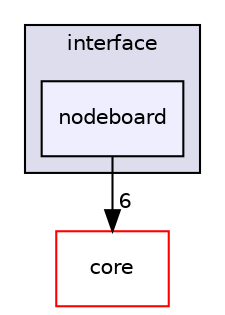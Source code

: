 digraph "tools/interface/nodeboard" {
  compound=true
  node [ fontsize="10", fontname="Helvetica"];
  edge [ labelfontsize="10", labelfontname="Helvetica"];
  subgraph clusterdir_8d1a54d6ef60a409e3edec46b88a21f1 {
    graph [ bgcolor="#ddddee", pencolor="black", label="interface" fontname="Helvetica", fontsize="10", URL="dir_8d1a54d6ef60a409e3edec46b88a21f1.html"]
  dir_87fd42980dbf5df3daddea646ea0554e [shape=box, label="nodeboard", style="filled", fillcolor="#eeeeff", pencolor="black", URL="dir_87fd42980dbf5df3daddea646ea0554e.html"];
  }
  dir_4270bfced15e0e73154b13468c7c9ad9 [shape=box label="core" fillcolor="white" style="filled" color="red" URL="dir_4270bfced15e0e73154b13468c7c9ad9.html"];
  dir_87fd42980dbf5df3daddea646ea0554e->dir_4270bfced15e0e73154b13468c7c9ad9 [headlabel="6", labeldistance=1.5 headhref="dir_000049_000001.html"];
}
